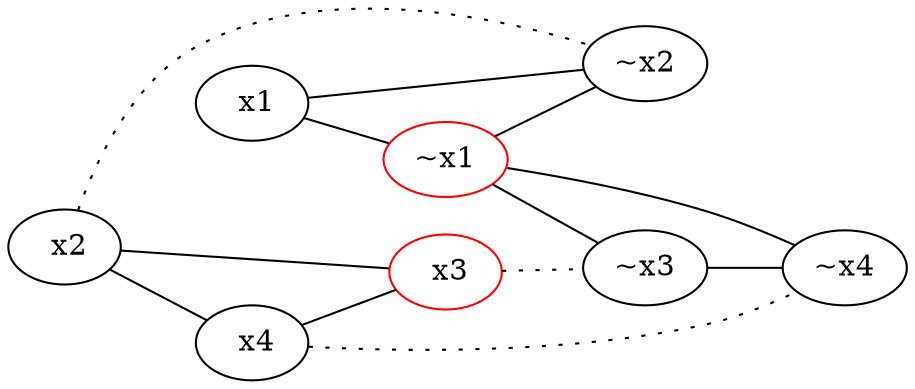 strict graph {
	rankdir = LR;
	node [ color = black    ] " x1"
	node [ color = red    ] "~x1"
	node [ color = black    ] "~x2"
	" x1" -- "~x1"
	"~x1" -- "~x2"
	"~x2" -- " x1"
	node [ color = red    ] " x3"
	node [ color = black    ] " x2"
	node [ color = black    ] " x4"
	" x3" -- " x2"
	" x2" -- " x4"
	" x4" -- " x3"
	node [ color = red    ] "~x1"
	node [ color = black    ] "~x3"
	node [ color = black    ] "~x4"
	"~x1" -- "~x3"
	"~x3" -- "~x4"
	"~x4" -- "~x1"
	" x4" -- "~x4" [ style = dotted ]
	" x2" -- "~x2" [ style = dotted ]
	" x3" -- "~x3" [ style = dotted ]
}